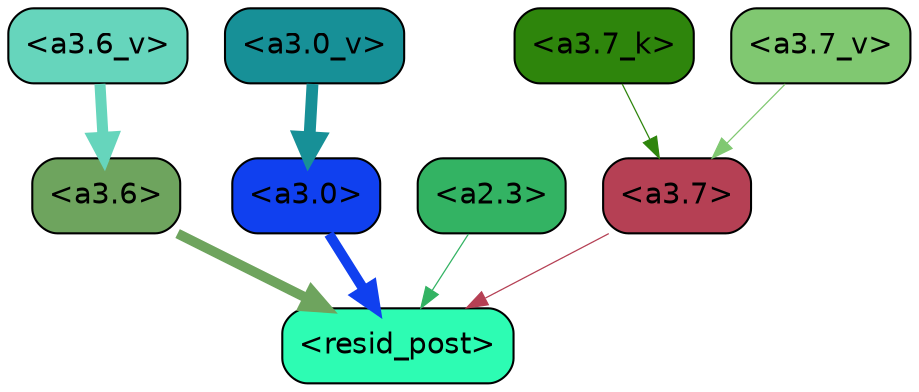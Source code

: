 strict digraph "" {
	graph [bgcolor=transparent,
		layout=dot,
		overlap=false,
		splines=true
	];
	"<a3.7>"	[color=black,
		fillcolor="#b54054",
		fontname=Helvetica,
		shape=box,
		style="filled, rounded"];
	"<resid_post>"	[color=black,
		fillcolor="#2dfcb3",
		fontname=Helvetica,
		shape=box,
		style="filled, rounded"];
	"<a3.7>" -> "<resid_post>"	[color="#b54054",
		penwidth=0.6];
	"<a3.6>"	[color=black,
		fillcolor="#6ea45e",
		fontname=Helvetica,
		shape=box,
		style="filled, rounded"];
	"<a3.6>" -> "<resid_post>"	[color="#6ea45e",
		penwidth=4.751592040061951];
	"<a3.0>"	[color=black,
		fillcolor="#1040ef",
		fontname=Helvetica,
		shape=box,
		style="filled, rounded"];
	"<a3.0>" -> "<resid_post>"	[color="#1040ef",
		penwidth=4.904066681861877];
	"<a2.3>"	[color=black,
		fillcolor="#33b363",
		fontname=Helvetica,
		shape=box,
		style="filled, rounded"];
	"<a2.3>" -> "<resid_post>"	[color="#33b363",
		penwidth=0.6];
	"<a3.7_k>"	[color=black,
		fillcolor="#2e850c",
		fontname=Helvetica,
		shape=box,
		style="filled, rounded"];
	"<a3.7_k>" -> "<a3.7>"	[color="#2e850c",
		penwidth=0.6];
	"<a3.7_v>"	[color=black,
		fillcolor="#80c871",
		fontname=Helvetica,
		shape=box,
		style="filled, rounded"];
	"<a3.7_v>" -> "<a3.7>"	[color="#80c871",
		penwidth=0.6];
	"<a3.6_v>"	[color=black,
		fillcolor="#66d5bc",
		fontname=Helvetica,
		shape=box,
		style="filled, rounded"];
	"<a3.6_v>" -> "<a3.6>"	[color="#66d5bc",
		penwidth=5.297133803367615];
	"<a3.0_v>"	[color=black,
		fillcolor="#179097",
		fontname=Helvetica,
		shape=box,
		style="filled, rounded"];
	"<a3.0_v>" -> "<a3.0>"	[color="#179097",
		penwidth=5.680712580680847];
}
